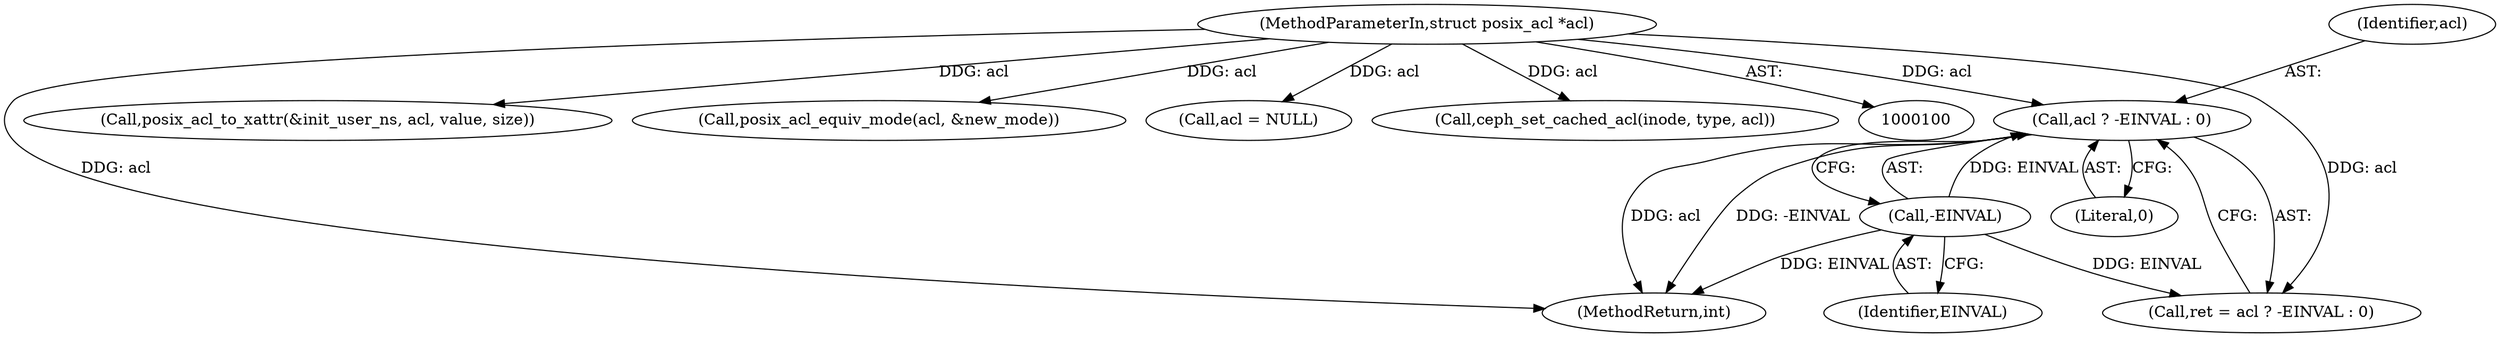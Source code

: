 digraph "0_linux_073931017b49d9458aa351605b43a7e34598caef_1@pointer" {
"1000173" [label="(Call,acl ? -EINVAL : 0)"];
"1000102" [label="(MethodParameterIn,struct posix_acl *acl)"];
"1000175" [label="(Call,-EINVAL)"];
"1000173" [label="(Call,acl ? -EINVAL : 0)"];
"1000214" [label="(Call,posix_acl_to_xattr(&init_user_ns, acl, value, size))"];
"1000177" [label="(Literal,0)"];
"1000176" [label="(Identifier,EINVAL)"];
"1000146" [label="(Call,posix_acl_equiv_mode(acl, &new_mode))"];
"1000159" [label="(Call,acl = NULL)"];
"1000171" [label="(Call,ret = acl ? -EINVAL : 0)"];
"1000102" [label="(MethodParameterIn,struct posix_acl *acl)"];
"1000290" [label="(MethodReturn,int)"];
"1000175" [label="(Call,-EINVAL)"];
"1000280" [label="(Call,ceph_set_cached_acl(inode, type, acl))"];
"1000174" [label="(Identifier,acl)"];
"1000173" -> "1000171"  [label="AST: "];
"1000173" -> "1000175"  [label="CFG: "];
"1000173" -> "1000177"  [label="CFG: "];
"1000174" -> "1000173"  [label="AST: "];
"1000175" -> "1000173"  [label="AST: "];
"1000177" -> "1000173"  [label="AST: "];
"1000171" -> "1000173"  [label="CFG: "];
"1000173" -> "1000290"  [label="DDG: acl"];
"1000173" -> "1000290"  [label="DDG: -EINVAL"];
"1000102" -> "1000173"  [label="DDG: acl"];
"1000175" -> "1000173"  [label="DDG: EINVAL"];
"1000102" -> "1000100"  [label="AST: "];
"1000102" -> "1000290"  [label="DDG: acl"];
"1000102" -> "1000146"  [label="DDG: acl"];
"1000102" -> "1000159"  [label="DDG: acl"];
"1000102" -> "1000171"  [label="DDG: acl"];
"1000102" -> "1000214"  [label="DDG: acl"];
"1000102" -> "1000280"  [label="DDG: acl"];
"1000175" -> "1000176"  [label="CFG: "];
"1000176" -> "1000175"  [label="AST: "];
"1000175" -> "1000290"  [label="DDG: EINVAL"];
"1000175" -> "1000171"  [label="DDG: EINVAL"];
}
